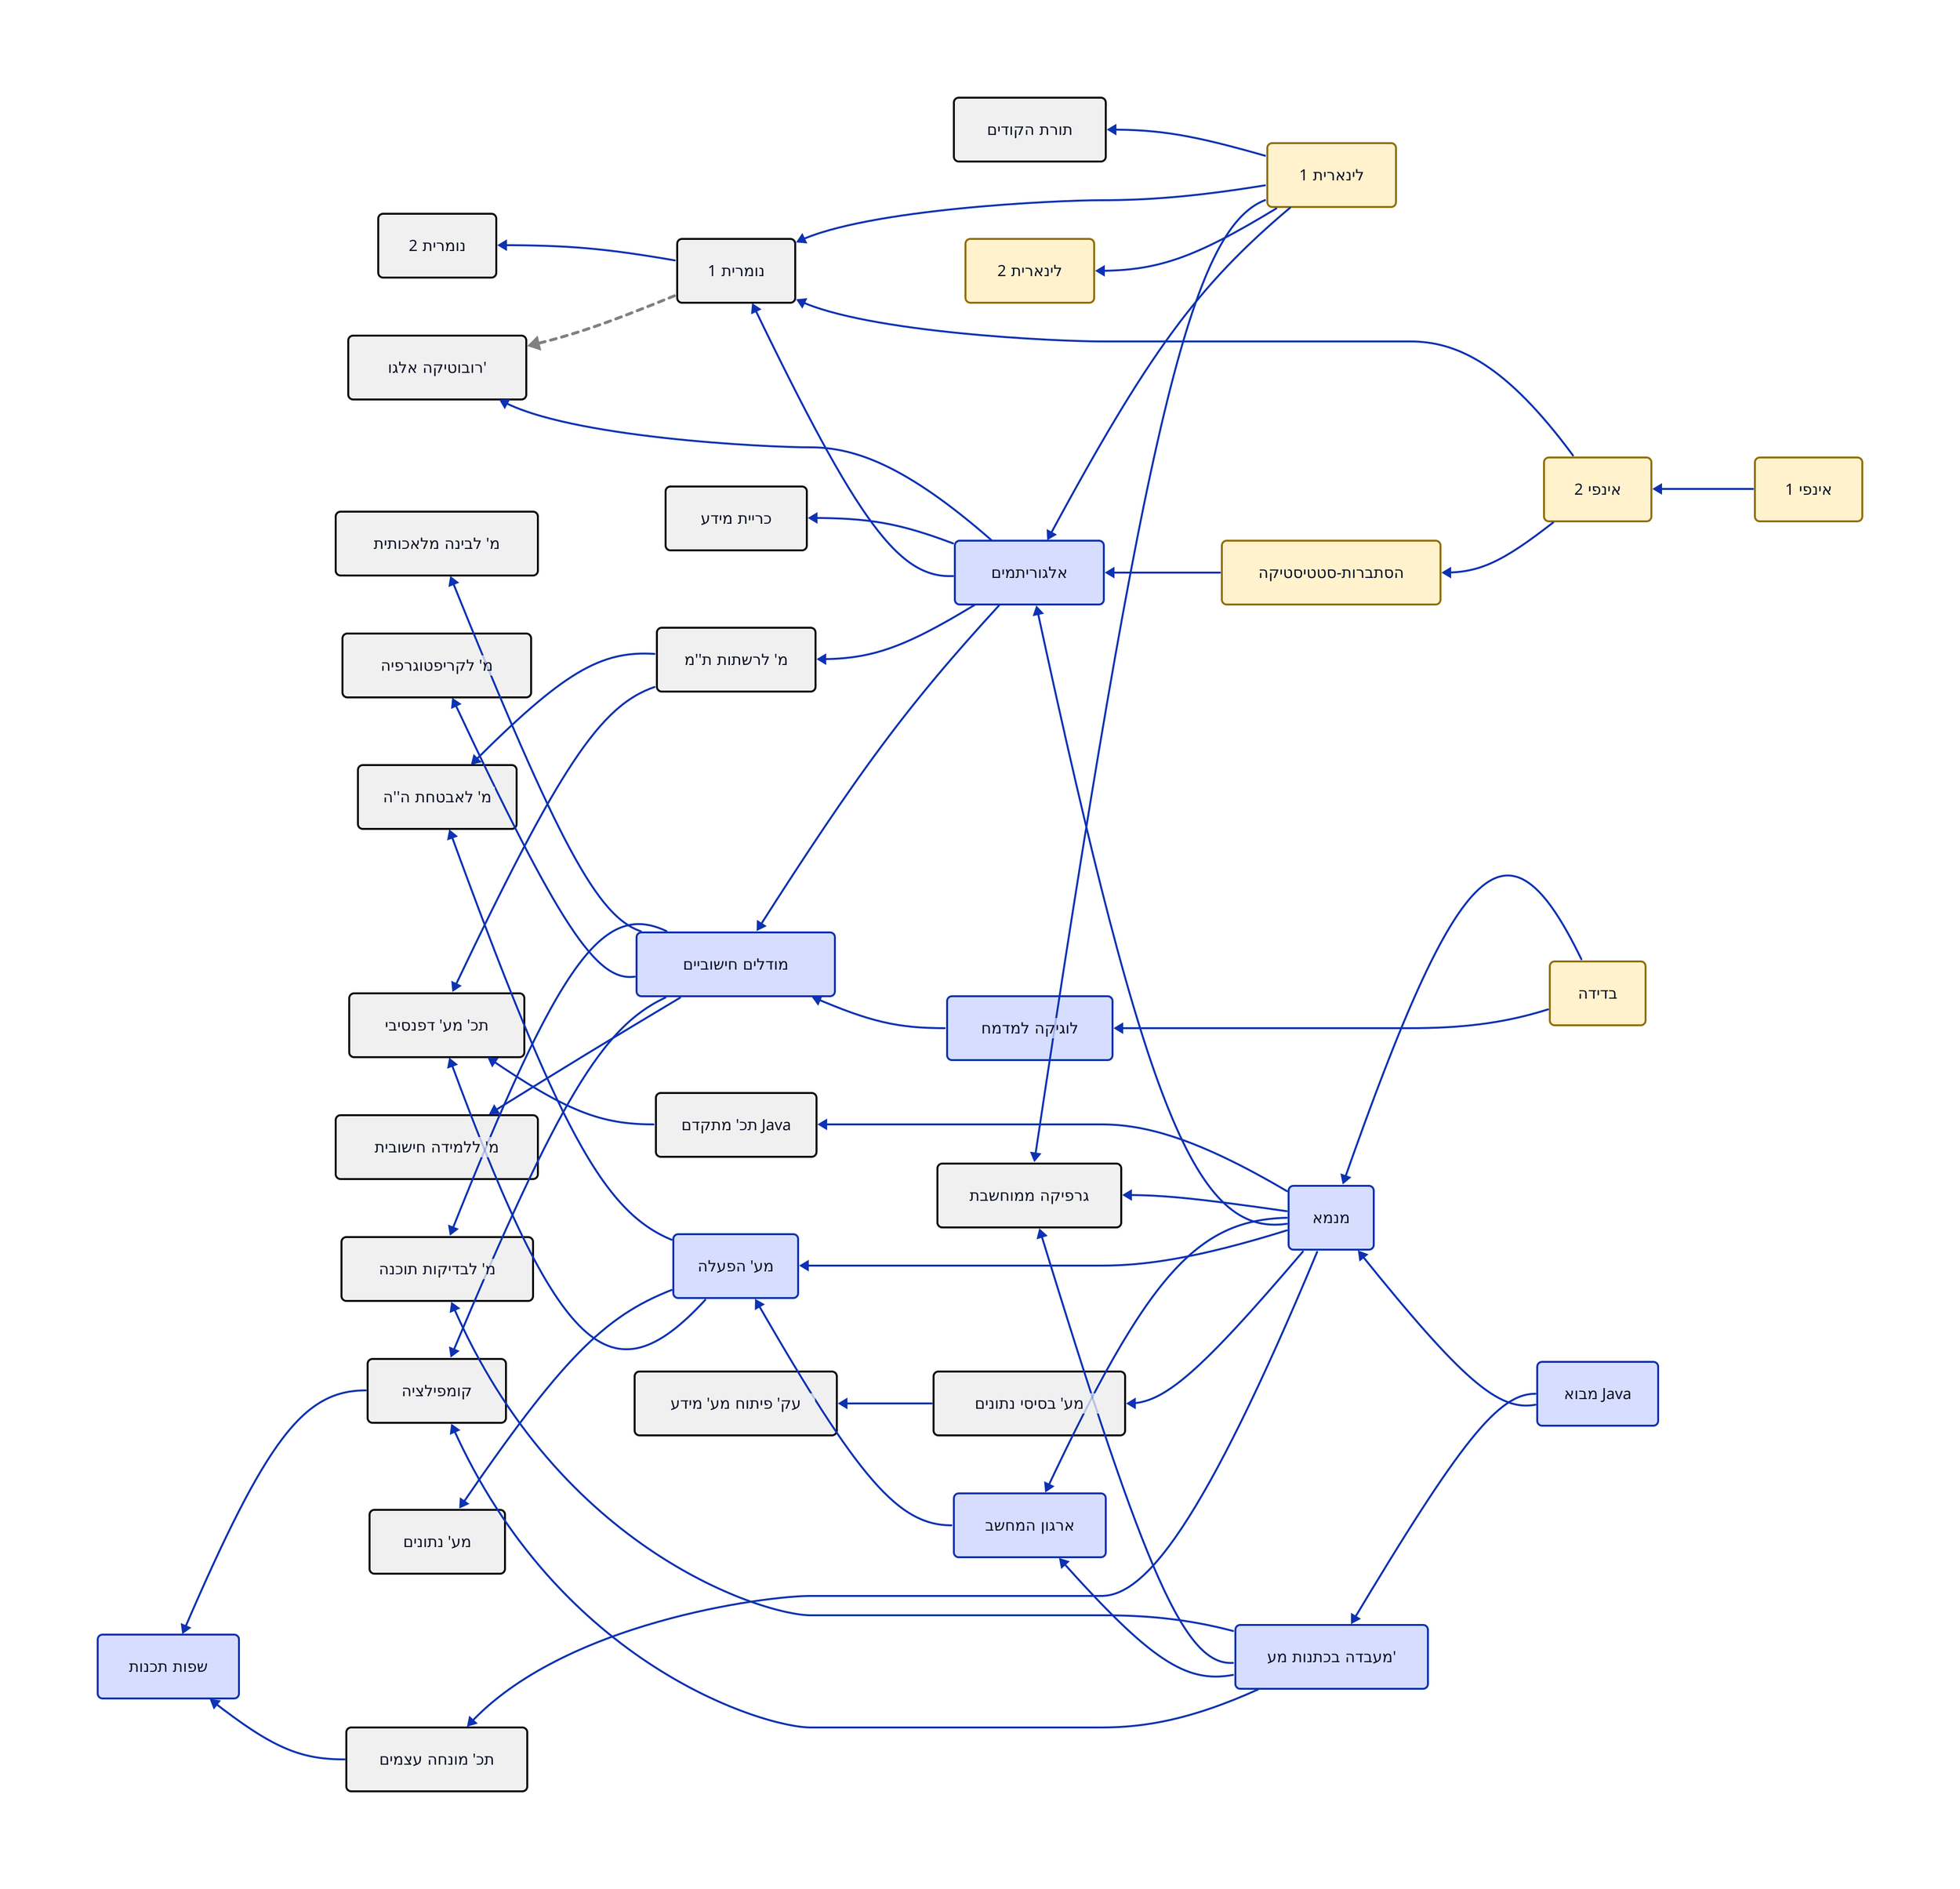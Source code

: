 direction: left
vars: {
  d2-config: {
    #  layout-engine: elk
  }
}

classes: {
  course: {
    style: {
      # font-size: 20
      border-radius: 5
    }
  }
  math: {
    style: {
      fill: "#FFF2CC"
      stroke: "#916f0c"
    }
  }
  cs: {
    style: {
      fill: "#d6ddff"
      stroke: "#0D32B2"
    }
  }
  elective: {
    style: {
      fill: "#f0f0f0"
      stroke: "black"
    }
  }
  rec: {
    style: {
      stroke: "gray"
      stroke-width: 3
      stroke-dash: 2
    }
  }
}

20474: {
  label: "אינפי 1"
  class: [course; math]
}

20475: {
  label: "אינפי 2"
  class: [course; math]
}

20476: {
  label: "בדידה"
  class: [course; math]
}

20109: {
  label: "לינארית 1"
  class: [course; math]
}

20229: {
  label: "לינארית 2"
  class: [course; math]
}

20425: {
  label: "הסתברות-סטטיסטיקה"
  class: [course; math]
}

20441: {
  label: "מבוא Java"
  class: [course; cs]
}

20407: {
  label: "מנמא"
  class: [course; cs]
}

20465: {
  label: "מעבדה בכתנות מע'"
  class: [course; cs]
}

20417: {
  label: "אלגוריתמים"
  class: [course; cs]
}

20604: {
  label: "מודלים  חישוביים"
  class: [course; cs]
}

20466: {
  label: "לוגיקה  למדמח"
  class: [course; cs]
}

20594: {
  label: "מע' הפעלה"
  class: [course; cs]
}

20905: {
  label: "שפות תכנות"
  class: [course; cs]
}

20471: {
  label: "ארגון המחשב"
  class: [course; cs]
}

20436: {
  label: "עק' פיתוח  מע' מידע"
  class: [course; elective]
}

20296: {
  label: "תורת הקודים"
  class: [course; elective]
}

20462: {
  label: "נומרית 1"
  class: [course; elective]
}

20900: {
  label:  "נומרית 2"
  class: [course; elective]
}

20551: {
  label: "מ' לבינה מלאכותית"
  class: [course; elective]
}

20554: {
  label: "תכ' מתקדם Java"
  class: [course; elective]
}

20582: {
  label: "מ' לרשתות ת''מ"
  class: [course; elective]
}

20937: {
  label: "תכ' מע' דפנסיבי"
  class: [course; elective]
}

20562: {
  label: "גרפיקה ממוחשבת"
  class: [course; elective]
}

20580: {
  label: "מ' לקריפטוגרפיה"
  class: [course; elective]
}

20277: {
  label: "מע' בסיסי נתונים"
  class: [course; elective]
}

20364: {
  label: "קומפילציה"
  class: [course; elective]
}

20906: {
  label: "תכ' מונחה עצמים"
  class: [course; elective]
}

20942: {
  label: "מ' ללמידה חישובית"
  class: [course; elective]
}

20574: {
  label: "מע' נתונים"
  class: [course; elective]
}

20940: {
  label: "מ' לאבטחת ה''ה"
  class: [course; elective]
}

20595: {
  label: "כריית מידע"
  class: [course; elective]
}

20944: {
  label: "רובוטיקה אלגו'"
  class: [course; elective]
}

20946: {
  label: "מ' לבדיקות תוכנה"
  class: [course; elective]
}

# required dependencies
20465 -> 20946
20604 -> 20946
20594 -> 20940
20582 -> 20940
20417 -> 20944
20417 -> 20595
20594 -> 20574
20277 -> 20436
20109 -> 20296
20417 -> 20462 # ACTUALLY 20441 -> 20462
20109 -> 20462
20475 -> 20462

#20407 -> 20551
#20466 -> 20551
#20425 -> 20551
20604 -> 20551 # ACTUALLY these three before

20407 -> 20554
20417 -> 20582
20554 -> 20937
20594 -> 20937
20582 -> 20937
20109 -> 20562
20465 -> 20562
20407 -> 20562
20604 -> 20580
20407 -> 20471
20465 -> 20471
20466 -> 20604
20441 -> 20465
20441 -> 20407
20476 -> 20407
20471 -> 20594

20407 -> 20417 -> 20604
20476 -> 20466
20474 -> 20475 -> 20425
20109 -> 20229
20407 -> 20594
20109 -> 20417
20425 -> 20417
20906 -> 20905
20407 -> 20277
20407 -> 20906
20465 -> 20364 -> 20905
20604 -> 20364

#20441 -> 20942
#20109 -> 20942
#20425 -> 20942
20604 -> 20942

20462 -> 20900

# recommended dependencies
20462 -> 20944: {class: rec}
